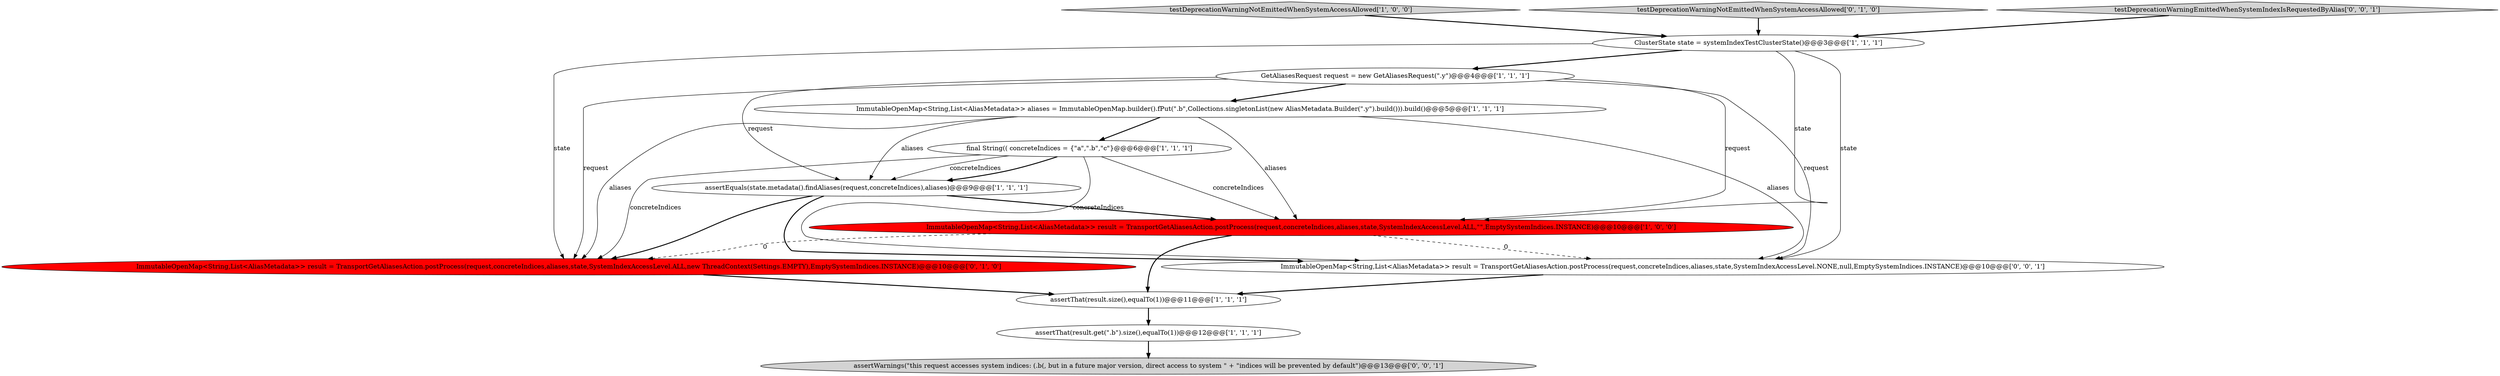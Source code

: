 digraph {
5 [style = filled, label = "assertThat(result.size(),equalTo(1))@@@11@@@['1', '1', '1']", fillcolor = white, shape = ellipse image = "AAA0AAABBB1BBB"];
3 [style = filled, label = "ImmutableOpenMap<String,List<AliasMetadata>> result = TransportGetAliasesAction.postProcess(request,concreteIndices,aliases,state,SystemIndexAccessLevel.ALL,\"\",EmptySystemIndices.INSTANCE)@@@10@@@['1', '0', '0']", fillcolor = red, shape = ellipse image = "AAA1AAABBB1BBB"];
4 [style = filled, label = "testDeprecationWarningNotEmittedWhenSystemAccessAllowed['1', '0', '0']", fillcolor = lightgray, shape = diamond image = "AAA0AAABBB1BBB"];
11 [style = filled, label = "assertWarnings(\"this request accesses system indices: (.b(, but in a future major version, direct access to system \" + \"indices will be prevented by default\")@@@13@@@['0', '0', '1']", fillcolor = lightgray, shape = ellipse image = "AAA0AAABBB3BBB"];
13 [style = filled, label = "ImmutableOpenMap<String,List<AliasMetadata>> result = TransportGetAliasesAction.postProcess(request,concreteIndices,aliases,state,SystemIndexAccessLevel.NONE,null,EmptySystemIndices.INSTANCE)@@@10@@@['0', '0', '1']", fillcolor = white, shape = ellipse image = "AAA0AAABBB3BBB"];
10 [style = filled, label = "testDeprecationWarningNotEmittedWhenSystemAccessAllowed['0', '1', '0']", fillcolor = lightgray, shape = diamond image = "AAA0AAABBB2BBB"];
6 [style = filled, label = "GetAliasesRequest request = new GetAliasesRequest(\".y\")@@@4@@@['1', '1', '1']", fillcolor = white, shape = ellipse image = "AAA0AAABBB1BBB"];
7 [style = filled, label = "final String(( concreteIndices = {\"a\",\".b\",\"c\"}@@@6@@@['1', '1', '1']", fillcolor = white, shape = ellipse image = "AAA0AAABBB1BBB"];
8 [style = filled, label = "assertThat(result.get(\".b\").size(),equalTo(1))@@@12@@@['1', '1', '1']", fillcolor = white, shape = ellipse image = "AAA0AAABBB1BBB"];
2 [style = filled, label = "assertEquals(state.metadata().findAliases(request,concreteIndices),aliases)@@@9@@@['1', '1', '1']", fillcolor = white, shape = ellipse image = "AAA0AAABBB1BBB"];
1 [style = filled, label = "ImmutableOpenMap<String,List<AliasMetadata>> aliases = ImmutableOpenMap.builder().fPut(\".b\",Collections.singletonList(new AliasMetadata.Builder(\".y\").build())).build()@@@5@@@['1', '1', '1']", fillcolor = white, shape = ellipse image = "AAA0AAABBB1BBB"];
12 [style = filled, label = "testDeprecationWarningEmittedWhenSystemIndexIsRequestedByAlias['0', '0', '1']", fillcolor = lightgray, shape = diamond image = "AAA0AAABBB3BBB"];
0 [style = filled, label = "ClusterState state = systemIndexTestClusterState()@@@3@@@['1', '1', '1']", fillcolor = white, shape = ellipse image = "AAA0AAABBB1BBB"];
9 [style = filled, label = "ImmutableOpenMap<String,List<AliasMetadata>> result = TransportGetAliasesAction.postProcess(request,concreteIndices,aliases,state,SystemIndexAccessLevel.ALL,new ThreadContext(Settings.EMPTY),EmptySystemIndices.INSTANCE)@@@10@@@['0', '1', '0']", fillcolor = red, shape = ellipse image = "AAA1AAABBB2BBB"];
6->2 [style = solid, label="request"];
5->8 [style = bold, label=""];
0->6 [style = bold, label=""];
0->9 [style = solid, label="state"];
2->3 [style = bold, label=""];
6->3 [style = solid, label="request"];
2->9 [style = bold, label=""];
7->3 [style = solid, label="concreteIndices"];
3->13 [style = dashed, label="0"];
12->0 [style = bold, label=""];
1->7 [style = bold, label=""];
4->0 [style = bold, label=""];
2->13 [style = bold, label=""];
1->9 [style = solid, label="aliases"];
6->1 [style = bold, label=""];
3->5 [style = bold, label=""];
0->13 [style = solid, label="state"];
0->3 [style = solid, label="state"];
3->9 [style = dashed, label="0"];
7->2 [style = bold, label=""];
6->13 [style = solid, label="request"];
1->13 [style = solid, label="aliases"];
10->0 [style = bold, label=""];
13->5 [style = bold, label=""];
9->5 [style = bold, label=""];
7->2 [style = solid, label="concreteIndices"];
6->9 [style = solid, label="request"];
8->11 [style = bold, label=""];
1->3 [style = solid, label="aliases"];
7->9 [style = solid, label="concreteIndices"];
7->13 [style = solid, label="concreteIndices"];
1->2 [style = solid, label="aliases"];
}
